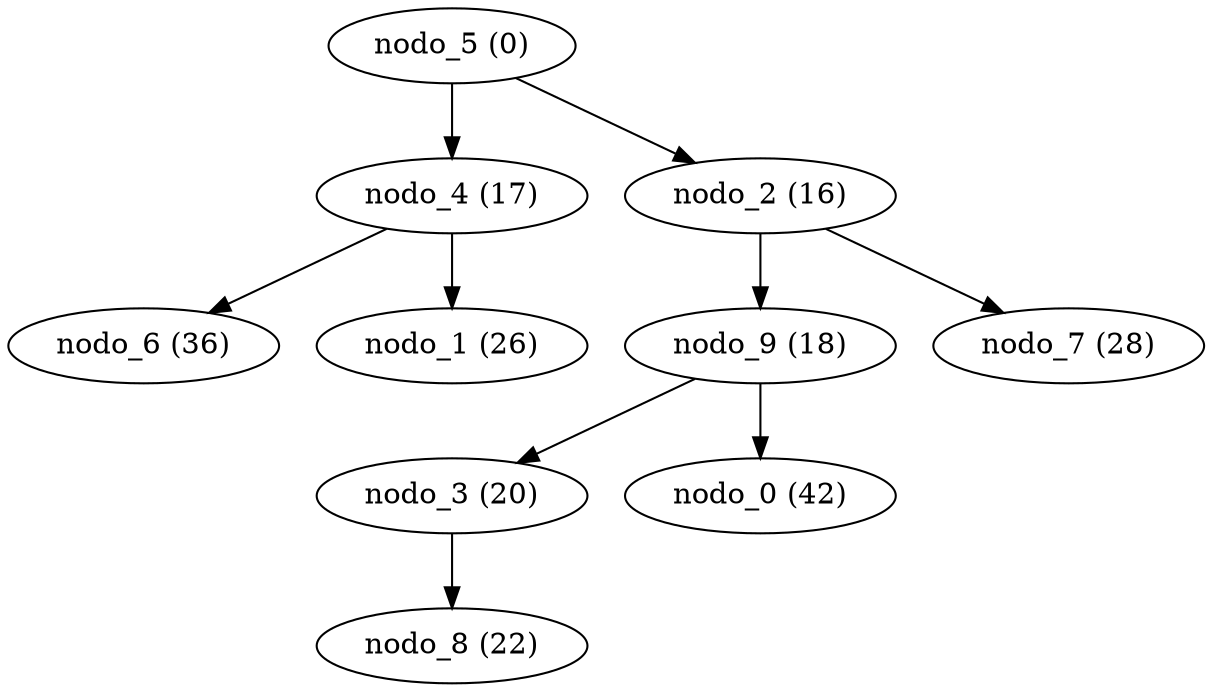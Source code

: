 digraph Erdos_Renyi_nodes_10_edges_20_Dijkstra_nodeSource_5 {
"nodo_3 (20)";
"nodo_9 (18)";
"nodo_0 (42)";
"nodo_6 (36)";
"nodo_4 (17)";
"nodo_8 (22)";
"nodo_7 (28)";
"nodo_2 (16)";
"nodo_1 (26)";
"nodo_5 (0)";
"nodo_9 (18)" -> "nodo_3 (20)" [weight=2];
"nodo_9 (18)" -> "nodo_0 (42)" [weight=24];
"nodo_4 (17)" -> "nodo_6 (36)" [weight=19];
"nodo_3 (20)" -> "nodo_8 (22)" [weight=2];
"nodo_2 (16)" -> "nodo_7 (28)" [weight=12];
"nodo_4 (17)" -> "nodo_1 (26)" [weight=9];
"nodo_2 (16)" -> "nodo_9 (18)" [weight=2];
"nodo_5 (0)" -> "nodo_4 (17)" [weight=17];
"nodo_5 (0)" -> "nodo_2 (16)" [weight=16];
}
